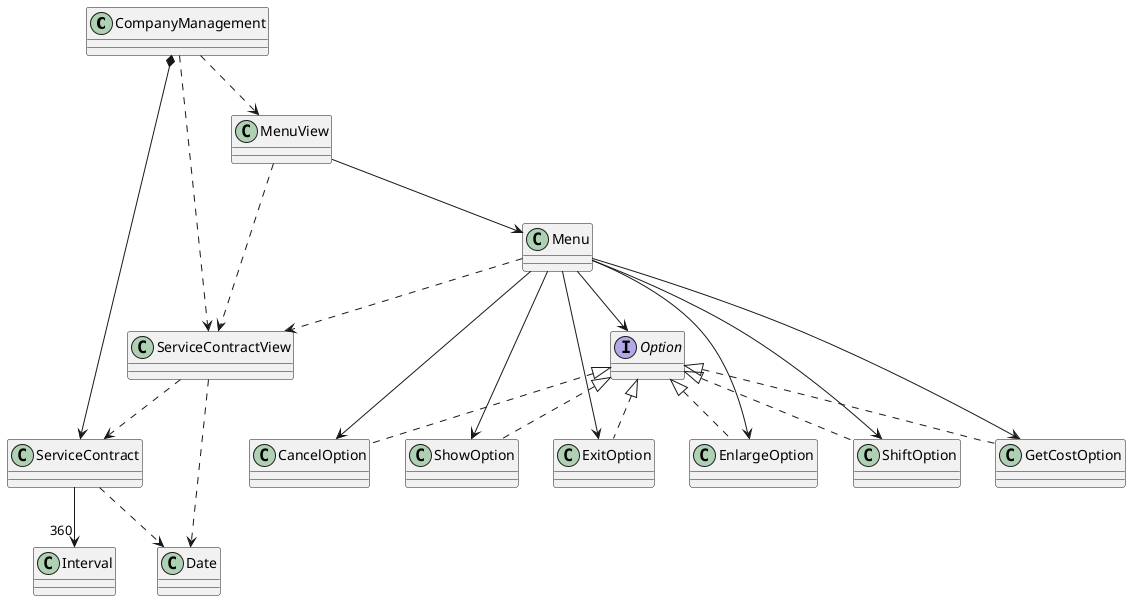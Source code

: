 @startuml Diagrama de clases
class CompanyManagement
class ServiceContract
class ServiceContractView
class MenuView
class Menu
class CancelOption
class ShowOption
class ExitOption
class EnlargeOption
class ShiftOption
class GetCostOption

class Date
class Interval

interface Option

CompanyManagement *--> ServiceContract
CompanyManagement ..> ServiceContractView
CompanyManagement ..> MenuView

ServiceContractView ..> ServiceContract
ServiceContractView ..> Date

ServiceContract ..> Date
ServiceContract --> "360" Interval

MenuView --> Menu
MenuView ..> ServiceContractView

Menu ..> ServiceContractView
Menu --> Option
Menu --> CancelOption
Menu --> EnlargeOption
Menu --> ExitOption
Menu --> GetCostOption
Menu --> ShiftOption
Menu --> ShowOption

Option <|.. CancelOption
Option <|.. EnlargeOption
Option <|.. ExitOption
Option <|.. GetCostOption
Option <|.. ShiftOption
Option <|.. ShowOption

@enduml